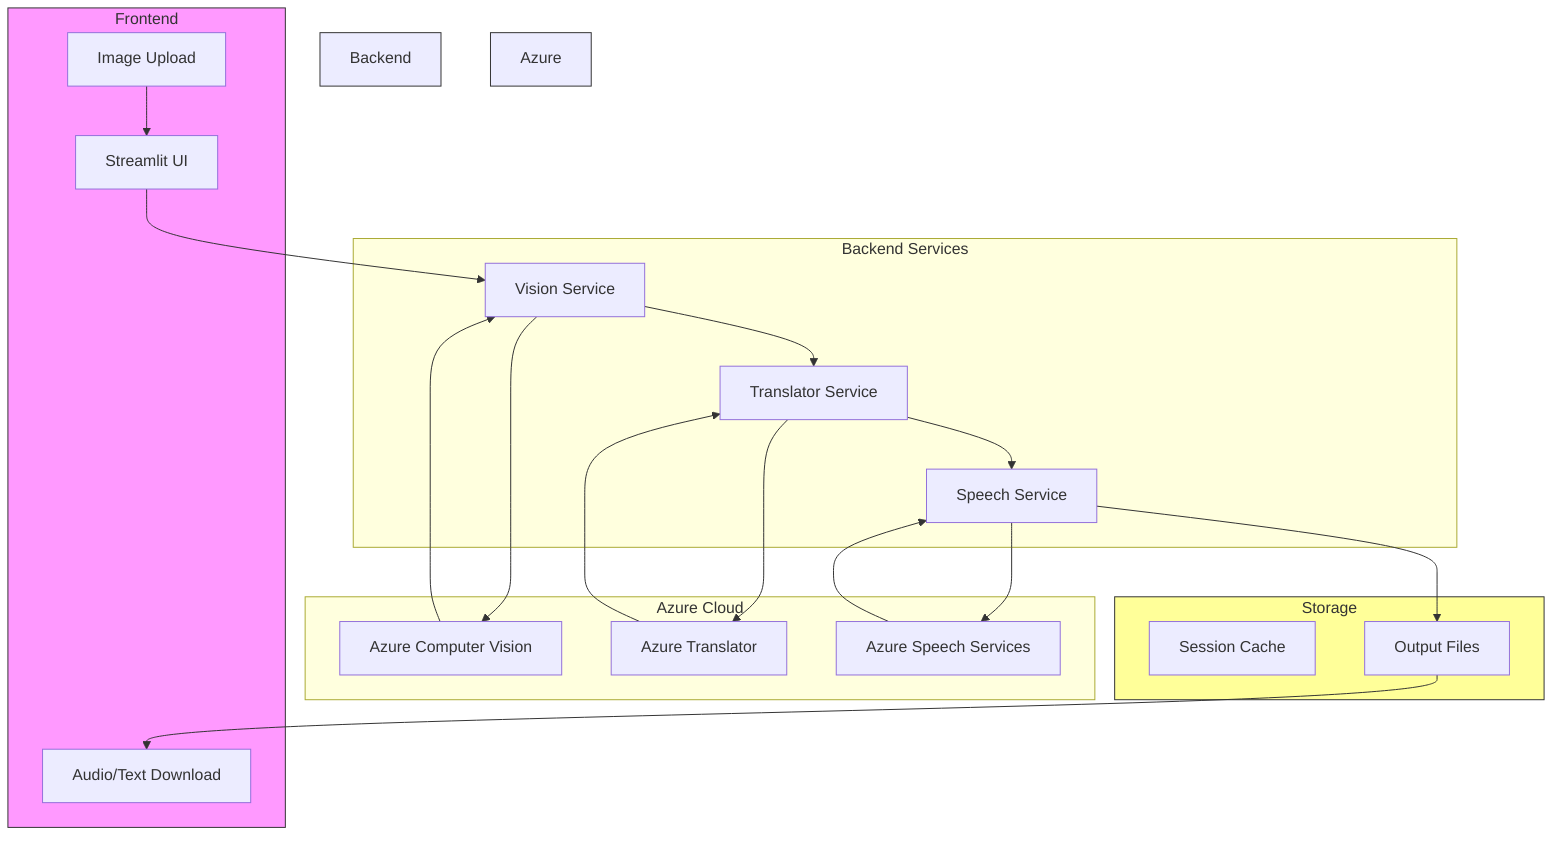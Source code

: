 graph TB
    subgraph Frontend
        UI[Streamlit UI]
        Upload[Image Upload]
        Download[Audio/Text Download]
    end

    subgraph Backend Services
        Vision[Vision Service]
        Translator[Translator Service]
        Speech[Speech Service]
    end

    subgraph Azure Cloud
        CV[Azure Computer Vision]
        TR[Azure Translator]
        TTS[Azure Speech Services]
    end

    subgraph Storage
        Cache[Session Cache]
        Files[Output Files]
    end

    Upload --> UI
    UI --> Vision
    Vision --> CV
    CV --> Vision
    Vision --> Translator
    Translator --> TR
    TR --> Translator
    Translator --> Speech
    Speech --> TTS
    TTS --> Speech
    Speech --> Files
    Files --> Download
    
    style Frontend fill:#f9f,stroke:#333
    style Backend Services fill:#bbf,stroke:#333
    style Azure Cloud fill:#bfb,stroke:#333
    style Storage fill:#ff9,stroke:#333